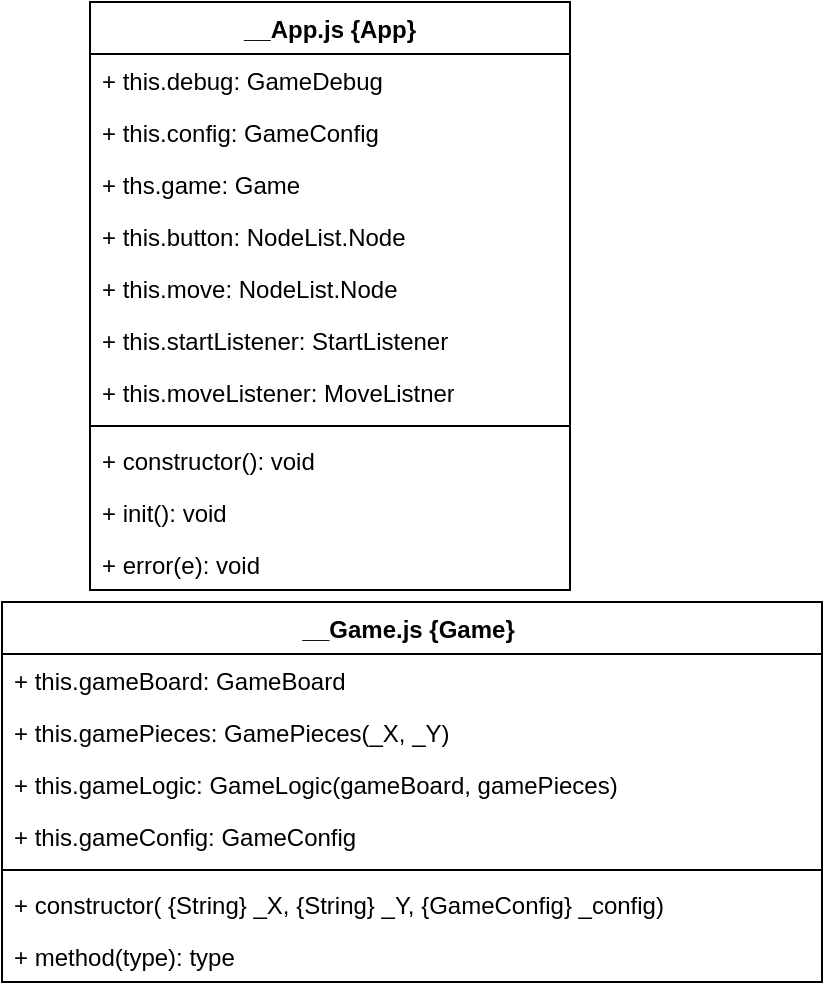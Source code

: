 <mxfile version="21.0.6" type="github"><diagram name="Page-1" id="aCE_5Tv1TAG58n2NZjRF"><mxGraphModel dx="641" dy="465" grid="1" gridSize="10" guides="1" tooltips="1" connect="1" arrows="1" fold="1" page="1" pageScale="1" pageWidth="827" pageHeight="1169" math="0" shadow="0"><root><mxCell id="0"/><mxCell id="1" parent="0"/><mxCell id="PlaFUCfjhteBFu3HmuK4-12" value="__App.js {App}" style="swimlane;fontStyle=1;align=center;verticalAlign=top;childLayout=stackLayout;horizontal=1;startSize=26;horizontalStack=0;resizeParent=1;resizeParentMax=0;resizeLast=0;collapsible=1;marginBottom=0;whiteSpace=wrap;html=1;" vertex="1" parent="1"><mxGeometry x="294" y="10" width="240" height="294" as="geometry"/></mxCell><mxCell id="PlaFUCfjhteBFu3HmuK4-13" value="+ this.debug: GameDebug" style="text;strokeColor=none;fillColor=none;align=left;verticalAlign=top;spacingLeft=4;spacingRight=4;overflow=hidden;rotatable=0;points=[[0,0.5],[1,0.5]];portConstraint=eastwest;whiteSpace=wrap;html=1;" vertex="1" parent="PlaFUCfjhteBFu3HmuK4-12"><mxGeometry y="26" width="240" height="26" as="geometry"/></mxCell><mxCell id="PlaFUCfjhteBFu3HmuK4-16" value="+ this.config: GameConfig" style="text;strokeColor=none;fillColor=none;align=left;verticalAlign=top;spacingLeft=4;spacingRight=4;overflow=hidden;rotatable=0;points=[[0,0.5],[1,0.5]];portConstraint=eastwest;whiteSpace=wrap;html=1;" vertex="1" parent="PlaFUCfjhteBFu3HmuK4-12"><mxGeometry y="52" width="240" height="26" as="geometry"/></mxCell><mxCell id="PlaFUCfjhteBFu3HmuK4-17" value="+ ths.game: Game" style="text;strokeColor=none;fillColor=none;align=left;verticalAlign=top;spacingLeft=4;spacingRight=4;overflow=hidden;rotatable=0;points=[[0,0.5],[1,0.5]];portConstraint=eastwest;whiteSpace=wrap;html=1;" vertex="1" parent="PlaFUCfjhteBFu3HmuK4-12"><mxGeometry y="78" width="240" height="26" as="geometry"/></mxCell><mxCell id="PlaFUCfjhteBFu3HmuK4-18" value="+ this.button: NodeList.Node" style="text;strokeColor=none;fillColor=none;align=left;verticalAlign=top;spacingLeft=4;spacingRight=4;overflow=hidden;rotatable=0;points=[[0,0.5],[1,0.5]];portConstraint=eastwest;whiteSpace=wrap;html=1;" vertex="1" parent="PlaFUCfjhteBFu3HmuK4-12"><mxGeometry y="104" width="240" height="26" as="geometry"/></mxCell><mxCell id="PlaFUCfjhteBFu3HmuK4-19" value="+ this.move: NodeList.Node" style="text;strokeColor=none;fillColor=none;align=left;verticalAlign=top;spacingLeft=4;spacingRight=4;overflow=hidden;rotatable=0;points=[[0,0.5],[1,0.5]];portConstraint=eastwest;whiteSpace=wrap;html=1;" vertex="1" parent="PlaFUCfjhteBFu3HmuK4-12"><mxGeometry y="130" width="240" height="26" as="geometry"/></mxCell><mxCell id="PlaFUCfjhteBFu3HmuK4-20" value="+ this.startListener: StartListener" style="text;strokeColor=none;fillColor=none;align=left;verticalAlign=top;spacingLeft=4;spacingRight=4;overflow=hidden;rotatable=0;points=[[0,0.5],[1,0.5]];portConstraint=eastwest;whiteSpace=wrap;html=1;" vertex="1" parent="PlaFUCfjhteBFu3HmuK4-12"><mxGeometry y="156" width="240" height="26" as="geometry"/></mxCell><mxCell id="PlaFUCfjhteBFu3HmuK4-21" value="+ this.moveListener: MoveListner" style="text;strokeColor=none;fillColor=none;align=left;verticalAlign=top;spacingLeft=4;spacingRight=4;overflow=hidden;rotatable=0;points=[[0,0.5],[1,0.5]];portConstraint=eastwest;whiteSpace=wrap;html=1;" vertex="1" parent="PlaFUCfjhteBFu3HmuK4-12"><mxGeometry y="182" width="240" height="26" as="geometry"/></mxCell><mxCell id="PlaFUCfjhteBFu3HmuK4-14" value="" style="line;strokeWidth=1;fillColor=none;align=left;verticalAlign=middle;spacingTop=-1;spacingLeft=3;spacingRight=3;rotatable=0;labelPosition=right;points=[];portConstraint=eastwest;strokeColor=inherit;" vertex="1" parent="PlaFUCfjhteBFu3HmuK4-12"><mxGeometry y="208" width="240" height="8" as="geometry"/></mxCell><mxCell id="PlaFUCfjhteBFu3HmuK4-15" value="+ constructor(): void" style="text;strokeColor=none;fillColor=none;align=left;verticalAlign=top;spacingLeft=4;spacingRight=4;overflow=hidden;rotatable=0;points=[[0,0.5],[1,0.5]];portConstraint=eastwest;whiteSpace=wrap;html=1;" vertex="1" parent="PlaFUCfjhteBFu3HmuK4-12"><mxGeometry y="216" width="240" height="26" as="geometry"/></mxCell><mxCell id="PlaFUCfjhteBFu3HmuK4-31" value="+ init(): void" style="text;strokeColor=none;fillColor=none;align=left;verticalAlign=top;spacingLeft=4;spacingRight=4;overflow=hidden;rotatable=0;points=[[0,0.5],[1,0.5]];portConstraint=eastwest;whiteSpace=wrap;html=1;" vertex="1" parent="PlaFUCfjhteBFu3HmuK4-12"><mxGeometry y="242" width="240" height="26" as="geometry"/></mxCell><mxCell id="PlaFUCfjhteBFu3HmuK4-23" value="+ error(e): void" style="text;strokeColor=none;fillColor=none;align=left;verticalAlign=top;spacingLeft=4;spacingRight=4;overflow=hidden;rotatable=0;points=[[0,0.5],[1,0.5]];portConstraint=eastwest;whiteSpace=wrap;html=1;" vertex="1" parent="PlaFUCfjhteBFu3HmuK4-12"><mxGeometry y="268" width="240" height="26" as="geometry"/></mxCell><mxCell id="PlaFUCfjhteBFu3HmuK4-24" value="__Game.js {Game}&amp;nbsp;" style="swimlane;fontStyle=1;align=center;verticalAlign=top;childLayout=stackLayout;horizontal=1;startSize=26;horizontalStack=0;resizeParent=1;resizeParentMax=0;resizeLast=0;collapsible=1;marginBottom=0;whiteSpace=wrap;html=1;" vertex="1" parent="1"><mxGeometry x="250" y="310" width="410" height="190" as="geometry"/></mxCell><mxCell id="PlaFUCfjhteBFu3HmuK4-25" value="+ this.gameBoard: GameBoard" style="text;strokeColor=none;fillColor=none;align=left;verticalAlign=top;spacingLeft=4;spacingRight=4;overflow=hidden;rotatable=0;points=[[0,0.5],[1,0.5]];portConstraint=eastwest;whiteSpace=wrap;html=1;" vertex="1" parent="PlaFUCfjhteBFu3HmuK4-24"><mxGeometry y="26" width="410" height="26" as="geometry"/></mxCell><mxCell id="PlaFUCfjhteBFu3HmuK4-28" value="+ this.gamePieces: GamePieces(_X, _Y)" style="text;strokeColor=none;fillColor=none;align=left;verticalAlign=top;spacingLeft=4;spacingRight=4;overflow=hidden;rotatable=0;points=[[0,0.5],[1,0.5]];portConstraint=eastwest;whiteSpace=wrap;html=1;" vertex="1" parent="PlaFUCfjhteBFu3HmuK4-24"><mxGeometry y="52" width="410" height="26" as="geometry"/></mxCell><mxCell id="PlaFUCfjhteBFu3HmuK4-29" value="+ this.gameLogic: GameLogic(gameBoard, gamePieces)" style="text;strokeColor=none;fillColor=none;align=left;verticalAlign=top;spacingLeft=4;spacingRight=4;overflow=hidden;rotatable=0;points=[[0,0.5],[1,0.5]];portConstraint=eastwest;whiteSpace=wrap;html=1;" vertex="1" parent="PlaFUCfjhteBFu3HmuK4-24"><mxGeometry y="78" width="410" height="26" as="geometry"/></mxCell><mxCell id="PlaFUCfjhteBFu3HmuK4-30" value="+ this.gameConfig: GameConfig" style="text;strokeColor=none;fillColor=none;align=left;verticalAlign=top;spacingLeft=4;spacingRight=4;overflow=hidden;rotatable=0;points=[[0,0.5],[1,0.5]];portConstraint=eastwest;whiteSpace=wrap;html=1;" vertex="1" parent="PlaFUCfjhteBFu3HmuK4-24"><mxGeometry y="104" width="410" height="26" as="geometry"/></mxCell><mxCell id="PlaFUCfjhteBFu3HmuK4-26" value="" style="line;strokeWidth=1;fillColor=none;align=left;verticalAlign=middle;spacingTop=-1;spacingLeft=3;spacingRight=3;rotatable=0;labelPosition=right;points=[];portConstraint=eastwest;strokeColor=inherit;" vertex="1" parent="PlaFUCfjhteBFu3HmuK4-24"><mxGeometry y="130" width="410" height="8" as="geometry"/></mxCell><mxCell id="PlaFUCfjhteBFu3HmuK4-32" value="+ constructor( {String} _X, {String} _Y, {GameConfig} _config)" style="text;strokeColor=none;fillColor=none;align=left;verticalAlign=top;spacingLeft=4;spacingRight=4;overflow=hidden;rotatable=0;points=[[0,0.5],[1,0.5]];portConstraint=eastwest;whiteSpace=wrap;html=1;" vertex="1" parent="PlaFUCfjhteBFu3HmuK4-24"><mxGeometry y="138" width="410" height="26" as="geometry"/></mxCell><mxCell id="PlaFUCfjhteBFu3HmuK4-27" value="+ method(type): type" style="text;strokeColor=none;fillColor=none;align=left;verticalAlign=top;spacingLeft=4;spacingRight=4;overflow=hidden;rotatable=0;points=[[0,0.5],[1,0.5]];portConstraint=eastwest;whiteSpace=wrap;html=1;" vertex="1" parent="PlaFUCfjhteBFu3HmuK4-24"><mxGeometry y="164" width="410" height="26" as="geometry"/></mxCell></root></mxGraphModel></diagram></mxfile>